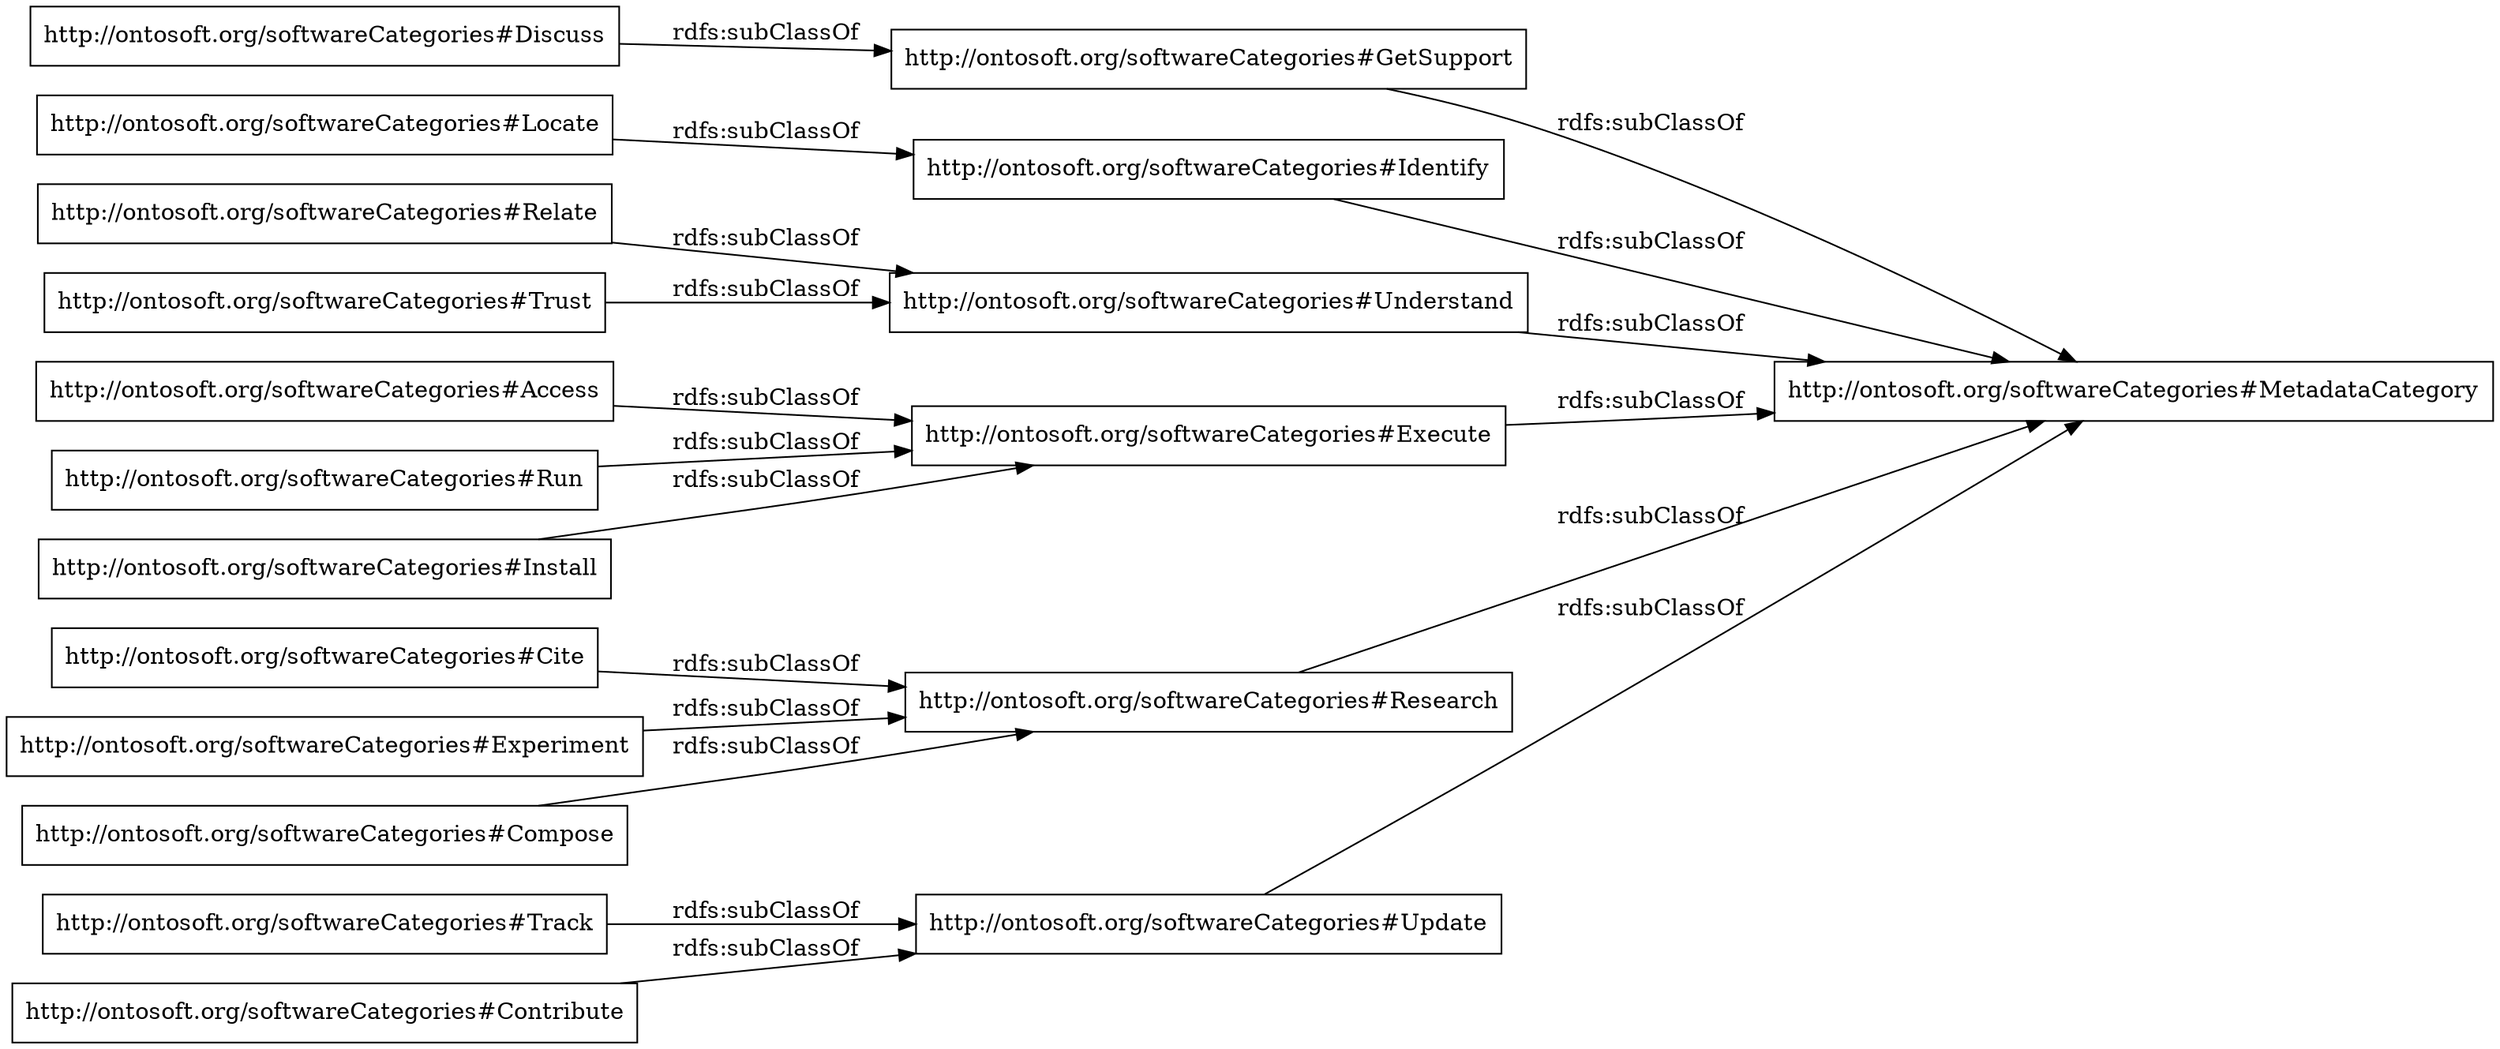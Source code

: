 digraph ar2dtool_diagram { 
rankdir=LR;
size="1000"
node [shape = rectangle, color="black"]; "http://ontosoft.org/softwareCategories#MetadataCategory" "http://ontosoft.org/softwareCategories#Cite" "http://ontosoft.org/softwareCategories#Access" "http://ontosoft.org/softwareCategories#Experiment" "http://ontosoft.org/softwareCategories#Track" "http://ontosoft.org/softwareCategories#Locate" "http://ontosoft.org/softwareCategories#Contribute" "http://ontosoft.org/softwareCategories#Discuss" "http://ontosoft.org/softwareCategories#GetSupport" "http://ontosoft.org/softwareCategories#Compose" "http://ontosoft.org/softwareCategories#Identify" "http://ontosoft.org/softwareCategories#Understand" "http://ontosoft.org/softwareCategories#Execute" "http://ontosoft.org/softwareCategories#Research" "http://ontosoft.org/softwareCategories#Update" "http://ontosoft.org/softwareCategories#Relate" "http://ontosoft.org/softwareCategories#Trust" "http://ontosoft.org/softwareCategories#Run" "http://ontosoft.org/softwareCategories#Install" ; /*classes style*/
	"http://ontosoft.org/softwareCategories#Experiment" -> "http://ontosoft.org/softwareCategories#Research" [ label = "rdfs:subClassOf" ];
	"http://ontosoft.org/softwareCategories#Locate" -> "http://ontosoft.org/softwareCategories#Identify" [ label = "rdfs:subClassOf" ];
	"http://ontosoft.org/softwareCategories#Execute" -> "http://ontosoft.org/softwareCategories#MetadataCategory" [ label = "rdfs:subClassOf" ];
	"http://ontosoft.org/softwareCategories#Compose" -> "http://ontosoft.org/softwareCategories#Research" [ label = "rdfs:subClassOf" ];
	"http://ontosoft.org/softwareCategories#Contribute" -> "http://ontosoft.org/softwareCategories#Update" [ label = "rdfs:subClassOf" ];
	"http://ontosoft.org/softwareCategories#Relate" -> "http://ontosoft.org/softwareCategories#Understand" [ label = "rdfs:subClassOf" ];
	"http://ontosoft.org/softwareCategories#GetSupport" -> "http://ontosoft.org/softwareCategories#MetadataCategory" [ label = "rdfs:subClassOf" ];
	"http://ontosoft.org/softwareCategories#Identify" -> "http://ontosoft.org/softwareCategories#MetadataCategory" [ label = "rdfs:subClassOf" ];
	"http://ontosoft.org/softwareCategories#Discuss" -> "http://ontosoft.org/softwareCategories#GetSupport" [ label = "rdfs:subClassOf" ];
	"http://ontosoft.org/softwareCategories#Access" -> "http://ontosoft.org/softwareCategories#Execute" [ label = "rdfs:subClassOf" ];
	"http://ontosoft.org/softwareCategories#Install" -> "http://ontosoft.org/softwareCategories#Execute" [ label = "rdfs:subClassOf" ];
	"http://ontosoft.org/softwareCategories#Run" -> "http://ontosoft.org/softwareCategories#Execute" [ label = "rdfs:subClassOf" ];
	"http://ontosoft.org/softwareCategories#Cite" -> "http://ontosoft.org/softwareCategories#Research" [ label = "rdfs:subClassOf" ];
	"http://ontosoft.org/softwareCategories#Track" -> "http://ontosoft.org/softwareCategories#Update" [ label = "rdfs:subClassOf" ];
	"http://ontosoft.org/softwareCategories#Understand" -> "http://ontosoft.org/softwareCategories#MetadataCategory" [ label = "rdfs:subClassOf" ];
	"http://ontosoft.org/softwareCategories#Update" -> "http://ontosoft.org/softwareCategories#MetadataCategory" [ label = "rdfs:subClassOf" ];
	"http://ontosoft.org/softwareCategories#Trust" -> "http://ontosoft.org/softwareCategories#Understand" [ label = "rdfs:subClassOf" ];
	"http://ontosoft.org/softwareCategories#Research" -> "http://ontosoft.org/softwareCategories#MetadataCategory" [ label = "rdfs:subClassOf" ];

}
